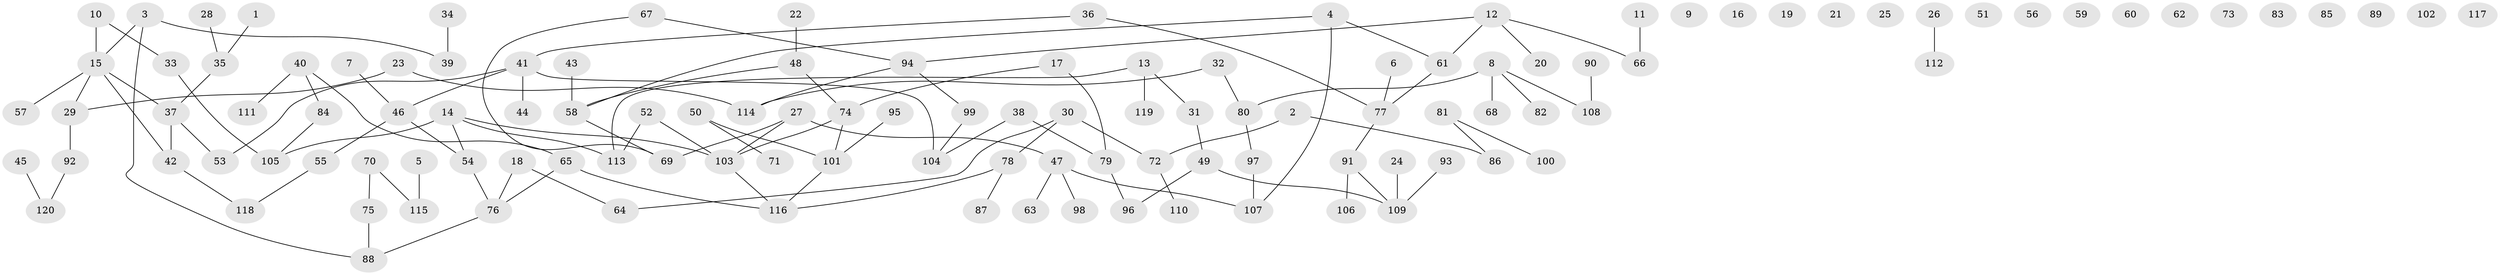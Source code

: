 // Generated by graph-tools (version 1.1) at 2025/33/03/09/25 02:33:59]
// undirected, 120 vertices, 121 edges
graph export_dot {
graph [start="1"]
  node [color=gray90,style=filled];
  1;
  2;
  3;
  4;
  5;
  6;
  7;
  8;
  9;
  10;
  11;
  12;
  13;
  14;
  15;
  16;
  17;
  18;
  19;
  20;
  21;
  22;
  23;
  24;
  25;
  26;
  27;
  28;
  29;
  30;
  31;
  32;
  33;
  34;
  35;
  36;
  37;
  38;
  39;
  40;
  41;
  42;
  43;
  44;
  45;
  46;
  47;
  48;
  49;
  50;
  51;
  52;
  53;
  54;
  55;
  56;
  57;
  58;
  59;
  60;
  61;
  62;
  63;
  64;
  65;
  66;
  67;
  68;
  69;
  70;
  71;
  72;
  73;
  74;
  75;
  76;
  77;
  78;
  79;
  80;
  81;
  82;
  83;
  84;
  85;
  86;
  87;
  88;
  89;
  90;
  91;
  92;
  93;
  94;
  95;
  96;
  97;
  98;
  99;
  100;
  101;
  102;
  103;
  104;
  105;
  106;
  107;
  108;
  109;
  110;
  111;
  112;
  113;
  114;
  115;
  116;
  117;
  118;
  119;
  120;
  1 -- 35;
  2 -- 72;
  2 -- 86;
  3 -- 15;
  3 -- 39;
  3 -- 88;
  4 -- 58;
  4 -- 61;
  4 -- 107;
  5 -- 115;
  6 -- 77;
  7 -- 46;
  8 -- 68;
  8 -- 80;
  8 -- 82;
  8 -- 108;
  10 -- 15;
  10 -- 33;
  11 -- 66;
  12 -- 20;
  12 -- 61;
  12 -- 66;
  12 -- 94;
  13 -- 31;
  13 -- 113;
  13 -- 119;
  14 -- 54;
  14 -- 103;
  14 -- 105;
  14 -- 113;
  15 -- 29;
  15 -- 37;
  15 -- 42;
  15 -- 57;
  17 -- 74;
  17 -- 79;
  18 -- 64;
  18 -- 76;
  22 -- 48;
  23 -- 29;
  23 -- 114;
  24 -- 109;
  26 -- 112;
  27 -- 47;
  27 -- 69;
  27 -- 103;
  28 -- 35;
  29 -- 92;
  30 -- 64;
  30 -- 72;
  30 -- 78;
  31 -- 49;
  32 -- 80;
  32 -- 114;
  33 -- 105;
  34 -- 39;
  35 -- 37;
  36 -- 41;
  36 -- 77;
  37 -- 42;
  37 -- 53;
  38 -- 79;
  38 -- 104;
  40 -- 65;
  40 -- 84;
  40 -- 111;
  41 -- 44;
  41 -- 46;
  41 -- 53;
  41 -- 104;
  42 -- 118;
  43 -- 58;
  45 -- 120;
  46 -- 54;
  46 -- 55;
  47 -- 63;
  47 -- 98;
  47 -- 107;
  48 -- 58;
  48 -- 74;
  49 -- 96;
  49 -- 109;
  50 -- 71;
  50 -- 101;
  52 -- 103;
  52 -- 113;
  54 -- 76;
  55 -- 118;
  58 -- 69;
  61 -- 77;
  65 -- 76;
  65 -- 116;
  67 -- 69;
  67 -- 94;
  70 -- 75;
  70 -- 115;
  72 -- 110;
  74 -- 101;
  74 -- 103;
  75 -- 88;
  76 -- 88;
  77 -- 91;
  78 -- 87;
  78 -- 116;
  79 -- 96;
  80 -- 97;
  81 -- 86;
  81 -- 100;
  84 -- 105;
  90 -- 108;
  91 -- 106;
  91 -- 109;
  92 -- 120;
  93 -- 109;
  94 -- 99;
  94 -- 114;
  95 -- 101;
  97 -- 107;
  99 -- 104;
  101 -- 116;
  103 -- 116;
}
